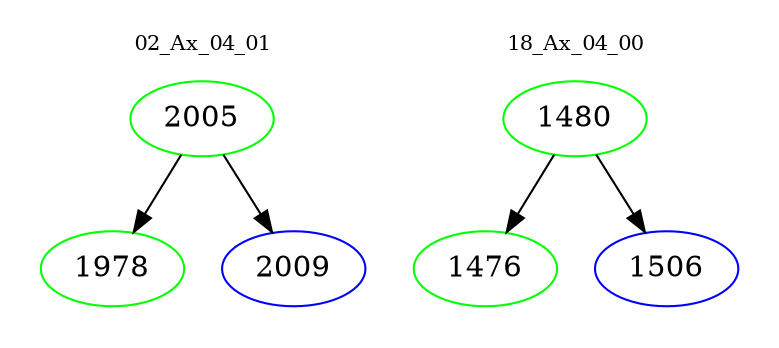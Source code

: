 digraph{
subgraph cluster_0 {
color = white
label = "02_Ax_04_01";
fontsize=10;
T0_2005 [label="2005", color="green"]
T0_2005 -> T0_1978 [color="black"]
T0_1978 [label="1978", color="green"]
T0_2005 -> T0_2009 [color="black"]
T0_2009 [label="2009", color="blue"]
}
subgraph cluster_1 {
color = white
label = "18_Ax_04_00";
fontsize=10;
T1_1480 [label="1480", color="green"]
T1_1480 -> T1_1476 [color="black"]
T1_1476 [label="1476", color="green"]
T1_1480 -> T1_1506 [color="black"]
T1_1506 [label="1506", color="blue"]
}
}
